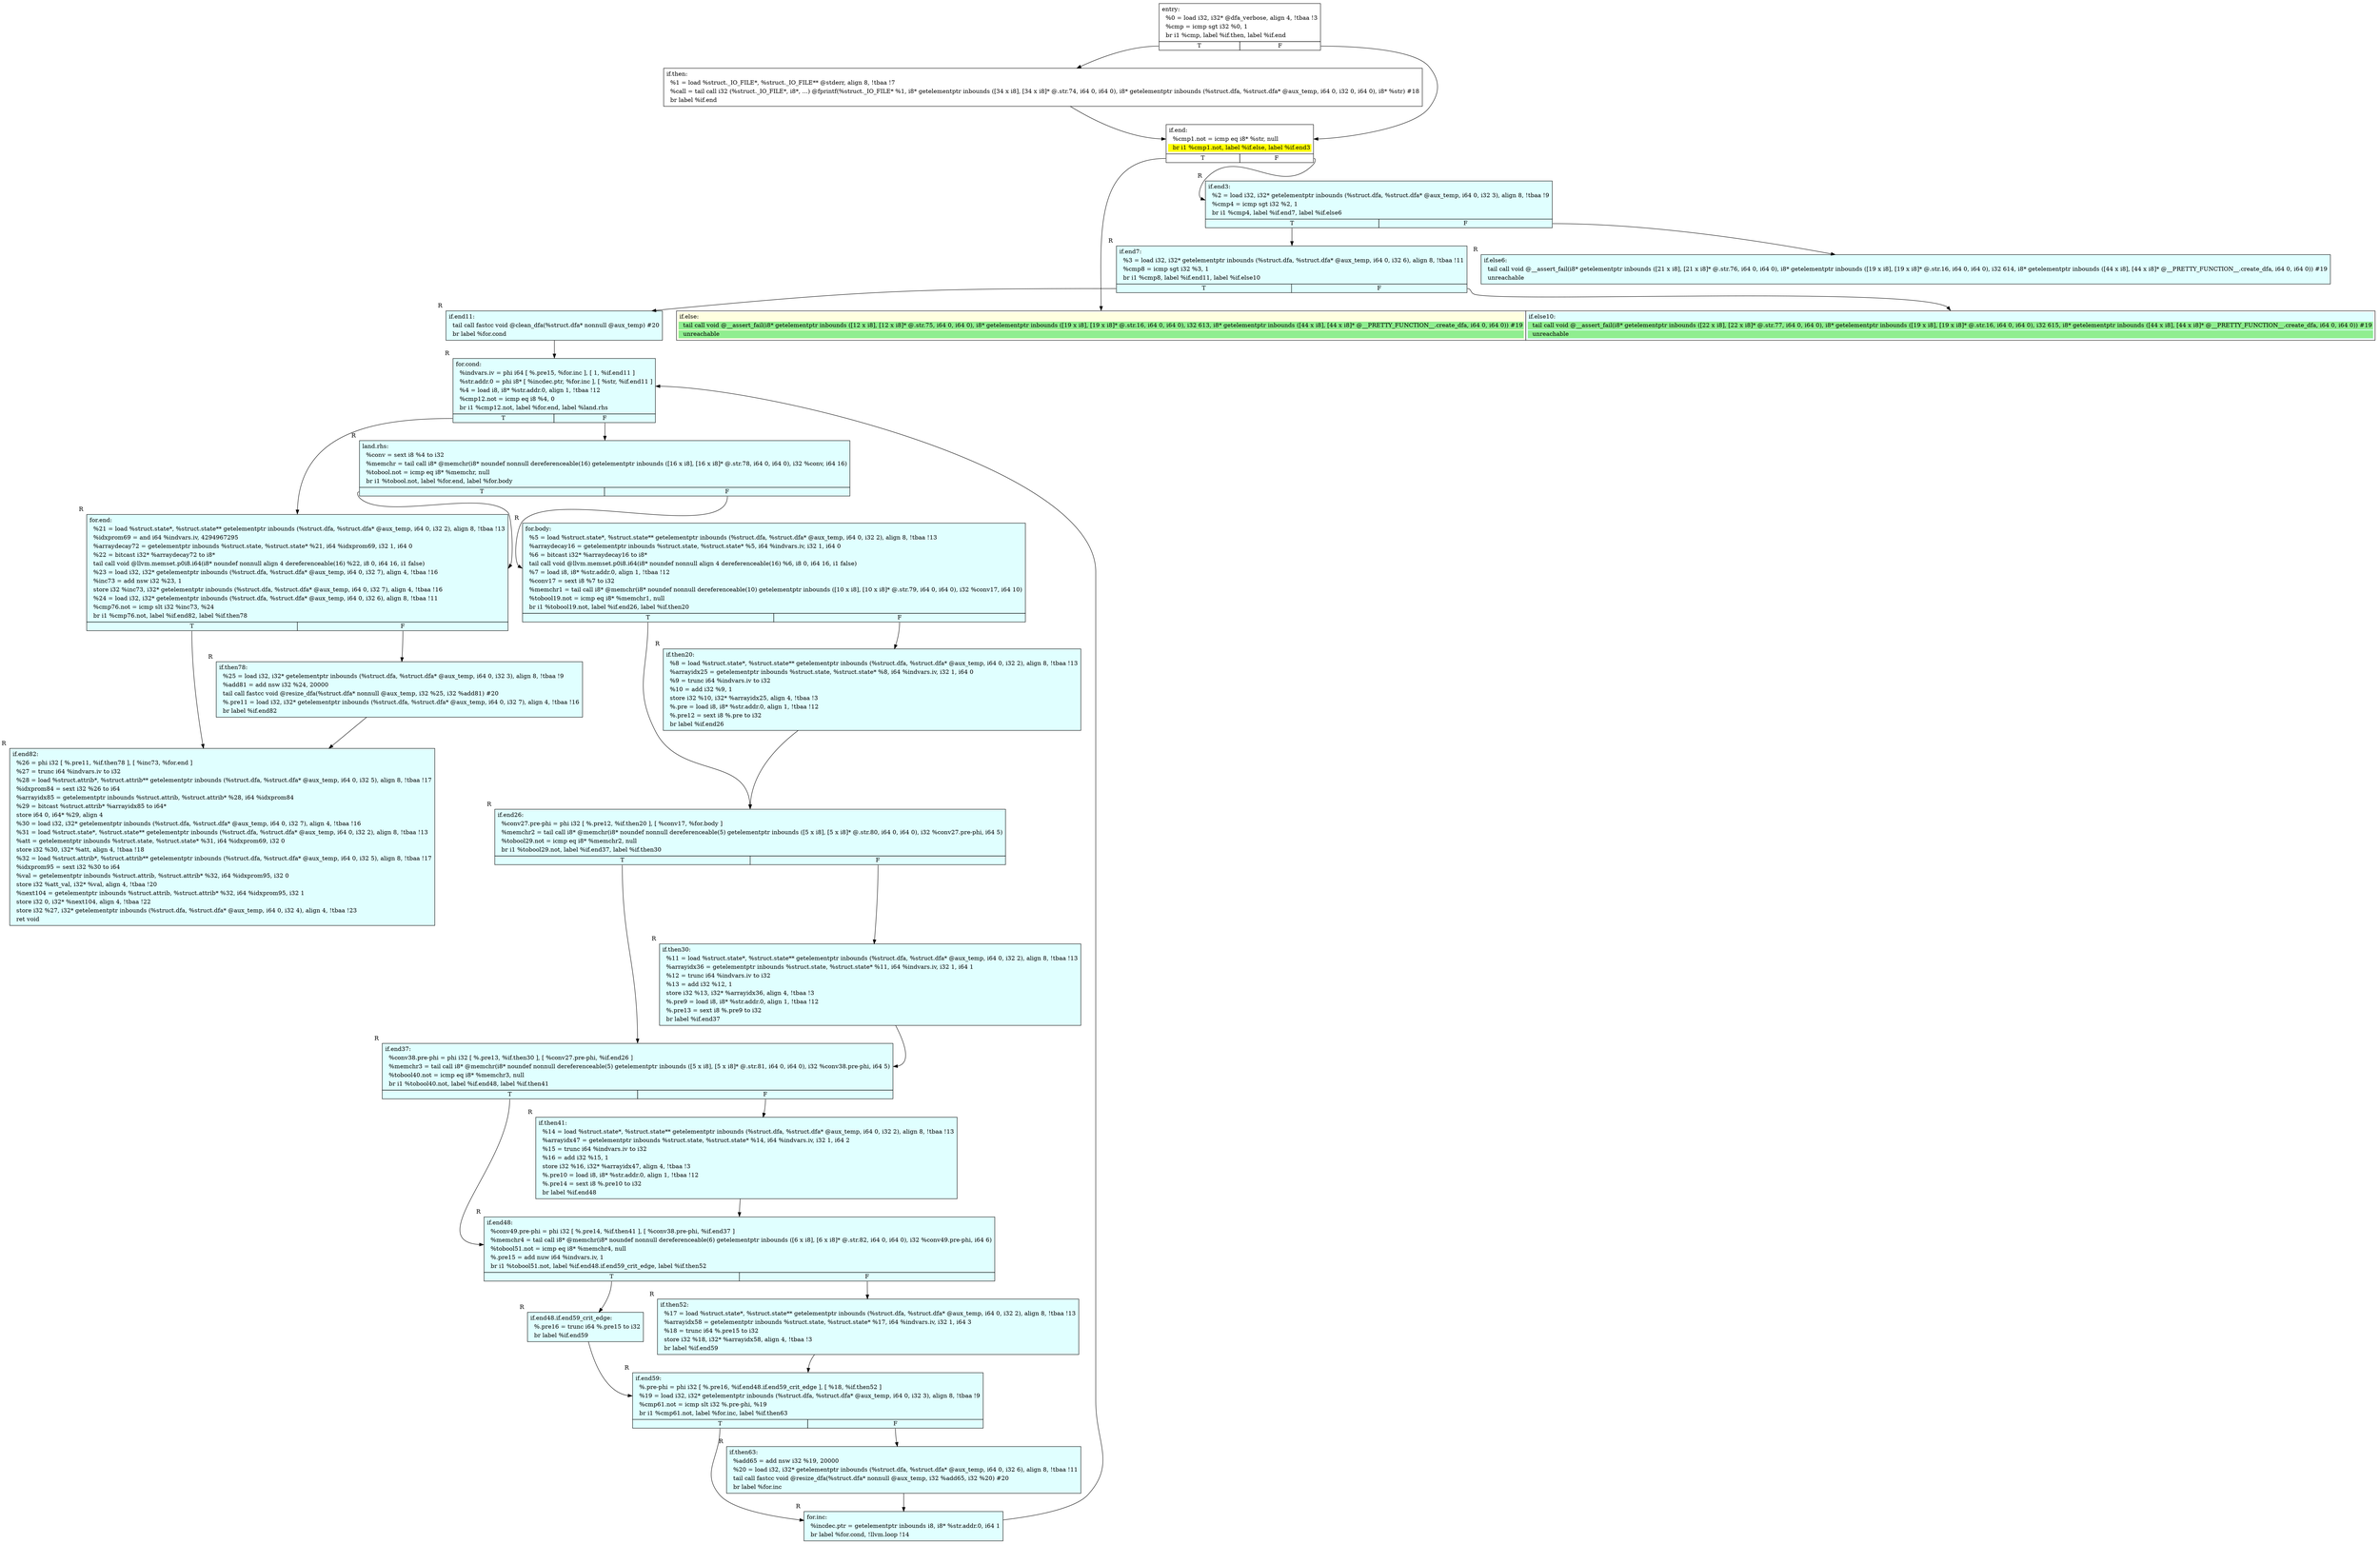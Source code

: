 digraph {
m_bb0 [shape = none, label  = <<table border="0" cellspacing="0">
<tr><td port="f1" border="1" colspan="2"><table bgcolor="LightYellow" border="0">
<tr><td align="left">if.else:</td></tr>
<tr><td bgcolor="lightgreen" align="left">  tail call void @__assert_fail(i8* getelementptr inbounds ([12 x i8], [12 x i8]* @.str.75, i64 0, i64 0), i8* getelementptr inbounds ([19 x i8], [19 x i8]* @.str.16, i64 0, i64 0), i32 613, i8* getelementptr inbounds ([44 x i8], [44 x i8]* @__PRETTY_FUNCTION__.create_dfa, i64 0, i64 0)) #19</td></tr>
<tr><td bgcolor="lightgreen" align="left">  unreachable</td></tr>
</table>
</td>
<td port="f2" border="1" colspan="2"><table bgcolor="LightCyan" border="0">
<tr><td align="left">if.else10:</td></tr>
<tr><td bgcolor="lightgreen" align="left">  tail call void @__assert_fail(i8* getelementptr inbounds ([22 x i8], [22 x i8]* @.str.77, i64 0, i64 0), i8* getelementptr inbounds ([19 x i8], [19 x i8]* @.str.16, i64 0, i64 0), i32 615, i8* getelementptr inbounds ([44 x i8], [44 x i8]* @__PRETTY_FUNCTION__.create_dfa, i64 0, i64 0)) #19</td></tr>
<tr><td bgcolor="lightgreen" align="left">  unreachable</td></tr>
</table>
</td></tr>
</table>> ]
f_bb0 [shape = none, label  = <<table  border="0" cellspacing="0">
<tr><td port="f" border="1" colspan="2"><table border="0">
<tr><td align="left">entry:</td></tr>
<tr><td align="left">  %0 = load i32, i32* @dfa_verbose, align 4, !tbaa !3</td></tr>
<tr><td align="left">  %cmp = icmp sgt i32 %0, 1</td></tr>
<tr><td align="left">  br i1 %cmp, label %if.then, label %if.end</td></tr>
</table>
</td></tr>
<tr><td border="1" port="fT">T</td><td border="1" port="fF">F</td></tr>
</table>> ]
f_bb1 [shape = none, label  = <<table  border="0" cellspacing="0">
<tr><td port="f" border="1"><table border="0">
<tr><td align="left">if.then:</td></tr>
<tr><td align="left">  %1 = load %struct._IO_FILE*, %struct._IO_FILE** @stderr, align 8, !tbaa !7</td></tr>
<tr><td align="left">  %call = tail call i32 (%struct._IO_FILE*, i8*, ...) @fprintf(%struct._IO_FILE* %1, i8* getelementptr inbounds ([34 x i8], [34 x i8]* @.str.74, i64 0, i64 0), i8* getelementptr inbounds (%struct.dfa, %struct.dfa* @aux_temp, i64 0, i32 0, i64 0), i8* %str) #18</td></tr>
<tr><td align="left">  br label %if.end</td></tr>
</table>
</td></tr>
</table>> ]
f_bb2 [shape = none, label  = <<table  border="0" cellspacing="0">
<tr><td port="f" border="1" colspan="2"><table border="0">
<tr><td align="left">if.end:</td></tr>
<tr><td align="left">  %cmp1.not = icmp eq i8* %str, null</td></tr>
<tr><td bgcolor="yellow" align="left">  br i1 %cmp1.not, label %if.else, label %if.end3</td></tr>
</table>
</td></tr>
<tr><td border="1" port="fT">T</td><td border="1" port="fF">F</td></tr>
</table>> ]
f_bb3 [shape = none,  xlabel="R", label  = <<table  bgcolor="LightCyan"  border="0" cellspacing="0">
<tr><td port="f" border="1" colspan="2"><table border="0">
<tr><td align="left">if.end3:</td></tr>
<tr><td align="left">  %2 = load i32, i32* getelementptr inbounds (%struct.dfa, %struct.dfa* @aux_temp, i64 0, i32 3), align 8, !tbaa !9</td></tr>
<tr><td align="left">  %cmp4 = icmp sgt i32 %2, 1</td></tr>
<tr><td align="left">  br i1 %cmp4, label %if.end7, label %if.else6</td></tr>
</table>
</td></tr>
<tr><td border="1" port="fT">T</td><td border="1" port="fF">F</td></tr>
</table>> ]
f_bb4 [shape = none,  xlabel="R", label  = <<table  bgcolor="LightCyan"  border="0" cellspacing="0">
<tr><td port="f" border="1"><table border="0">
<tr><td align="left">if.else6:</td></tr>
<tr><td align="left">  tail call void @__assert_fail(i8* getelementptr inbounds ([21 x i8], [21 x i8]* @.str.76, i64 0, i64 0), i8* getelementptr inbounds ([19 x i8], [19 x i8]* @.str.16, i64 0, i64 0), i32 614, i8* getelementptr inbounds ([44 x i8], [44 x i8]* @__PRETTY_FUNCTION__.create_dfa, i64 0, i64 0)) #19</td></tr>
<tr><td align="left">  unreachable</td></tr>
</table>
</td></tr>
</table>> ]
f_bb5 [shape = none,  xlabel="R", label  = <<table  bgcolor="LightCyan"  border="0" cellspacing="0">
<tr><td port="f" border="1" colspan="2"><table border="0">
<tr><td align="left">if.end7:</td></tr>
<tr><td align="left">  %3 = load i32, i32* getelementptr inbounds (%struct.dfa, %struct.dfa* @aux_temp, i64 0, i32 6), align 8, !tbaa !11</td></tr>
<tr><td align="left">  %cmp8 = icmp sgt i32 %3, 1</td></tr>
<tr><td align="left">  br i1 %cmp8, label %if.end11, label %if.else10</td></tr>
</table>
</td></tr>
<tr><td border="1" port="fT">T</td><td border="1" port="fF">F</td></tr>
</table>> ]
f_bb6 [shape = none,  xlabel="R", label  = <<table  bgcolor="LightCyan"  border="0" cellspacing="0">
<tr><td port="f" border="1"><table border="0">
<tr><td align="left">if.end11:</td></tr>
<tr><td align="left">  tail call fastcc void @clean_dfa(%struct.dfa* nonnull @aux_temp) #20</td></tr>
<tr><td align="left">  br label %for.cond</td></tr>
</table>
</td></tr>
</table>> ]
f_bb7 [shape = none,  xlabel="R", label  = <<table  bgcolor="LightCyan"  border="0" cellspacing="0">
<tr><td port="f" border="1" colspan="2"><table border="0">
<tr><td align="left">for.cond:</td></tr>
<tr><td align="left">  %indvars.iv = phi i64 [ %.pre15, %for.inc ], [ 1, %if.end11 ]</td></tr>
<tr><td align="left">  %str.addr.0 = phi i8* [ %incdec.ptr, %for.inc ], [ %str, %if.end11 ]</td></tr>
<tr><td align="left">  %4 = load i8, i8* %str.addr.0, align 1, !tbaa !12</td></tr>
<tr><td align="left">  %cmp12.not = icmp eq i8 %4, 0</td></tr>
<tr><td align="left">  br i1 %cmp12.not, label %for.end, label %land.rhs</td></tr>
</table>
</td></tr>
<tr><td border="1" port="fT">T</td><td border="1" port="fF">F</td></tr>
</table>> ]
f_bb8 [shape = none,  xlabel="R", label  = <<table  bgcolor="LightCyan"  border="0" cellspacing="0">
<tr><td port="f" border="1" colspan="2"><table border="0">
<tr><td align="left">land.rhs:</td></tr>
<tr><td align="left">  %conv = sext i8 %4 to i32</td></tr>
<tr><td align="left">  %memchr = tail call i8* @memchr(i8* noundef nonnull dereferenceable(16) getelementptr inbounds ([16 x i8], [16 x i8]* @.str.78, i64 0, i64 0), i32 %conv, i64 16)</td></tr>
<tr><td align="left">  %tobool.not = icmp eq i8* %memchr, null</td></tr>
<tr><td align="left">  br i1 %tobool.not, label %for.end, label %for.body</td></tr>
</table>
</td></tr>
<tr><td border="1" port="fT">T</td><td border="1" port="fF">F</td></tr>
</table>> ]
f_bb9 [shape = none,  xlabel="R", label  = <<table  bgcolor="LightCyan"  border="0" cellspacing="0">
<tr><td port="f" border="1" colspan="2"><table border="0">
<tr><td align="left">for.body:</td></tr>
<tr><td align="left">  %5 = load %struct.state*, %struct.state** getelementptr inbounds (%struct.dfa, %struct.dfa* @aux_temp, i64 0, i32 2), align 8, !tbaa !13</td></tr>
<tr><td align="left">  %arraydecay16 = getelementptr inbounds %struct.state, %struct.state* %5, i64 %indvars.iv, i32 1, i64 0</td></tr>
<tr><td align="left">  %6 = bitcast i32* %arraydecay16 to i8*</td></tr>
<tr><td align="left">  tail call void @llvm.memset.p0i8.i64(i8* noundef nonnull align 4 dereferenceable(16) %6, i8 0, i64 16, i1 false)</td></tr>
<tr><td align="left">  %7 = load i8, i8* %str.addr.0, align 1, !tbaa !12</td></tr>
<tr><td align="left">  %conv17 = sext i8 %7 to i32</td></tr>
<tr><td align="left">  %memchr1 = tail call i8* @memchr(i8* noundef nonnull dereferenceable(10) getelementptr inbounds ([10 x i8], [10 x i8]* @.str.79, i64 0, i64 0), i32 %conv17, i64 10)</td></tr>
<tr><td align="left">  %tobool19.not = icmp eq i8* %memchr1, null</td></tr>
<tr><td align="left">  br i1 %tobool19.not, label %if.end26, label %if.then20</td></tr>
</table>
</td></tr>
<tr><td border="1" port="fT">T</td><td border="1" port="fF">F</td></tr>
</table>> ]
f_bb10 [shape = none,  xlabel="R", label  = <<table  bgcolor="LightCyan"  border="0" cellspacing="0">
<tr><td port="f" border="1"><table border="0">
<tr><td align="left">if.then20:</td></tr>
<tr><td align="left">  %8 = load %struct.state*, %struct.state** getelementptr inbounds (%struct.dfa, %struct.dfa* @aux_temp, i64 0, i32 2), align 8, !tbaa !13</td></tr>
<tr><td align="left">  %arrayidx25 = getelementptr inbounds %struct.state, %struct.state* %8, i64 %indvars.iv, i32 1, i64 0</td></tr>
<tr><td align="left">  %9 = trunc i64 %indvars.iv to i32</td></tr>
<tr><td align="left">  %10 = add i32 %9, 1</td></tr>
<tr><td align="left">  store i32 %10, i32* %arrayidx25, align 4, !tbaa !3</td></tr>
<tr><td align="left">  %.pre = load i8, i8* %str.addr.0, align 1, !tbaa !12</td></tr>
<tr><td align="left">  %.pre12 = sext i8 %.pre to i32</td></tr>
<tr><td align="left">  br label %if.end26</td></tr>
</table>
</td></tr>
</table>> ]
f_bb11 [shape = none,  xlabel="R", label  = <<table  bgcolor="LightCyan"  border="0" cellspacing="0">
<tr><td port="f" border="1" colspan="2"><table border="0">
<tr><td align="left">if.end26:</td></tr>
<tr><td align="left">  %conv27.pre-phi = phi i32 [ %.pre12, %if.then20 ], [ %conv17, %for.body ]</td></tr>
<tr><td align="left">  %memchr2 = tail call i8* @memchr(i8* noundef nonnull dereferenceable(5) getelementptr inbounds ([5 x i8], [5 x i8]* @.str.80, i64 0, i64 0), i32 %conv27.pre-phi, i64 5)</td></tr>
<tr><td align="left">  %tobool29.not = icmp eq i8* %memchr2, null</td></tr>
<tr><td align="left">  br i1 %tobool29.not, label %if.end37, label %if.then30</td></tr>
</table>
</td></tr>
<tr><td border="1" port="fT">T</td><td border="1" port="fF">F</td></tr>
</table>> ]
f_bb12 [shape = none,  xlabel="R", label  = <<table  bgcolor="LightCyan"  border="0" cellspacing="0">
<tr><td port="f" border="1"><table border="0">
<tr><td align="left">if.then30:</td></tr>
<tr><td align="left">  %11 = load %struct.state*, %struct.state** getelementptr inbounds (%struct.dfa, %struct.dfa* @aux_temp, i64 0, i32 2), align 8, !tbaa !13</td></tr>
<tr><td align="left">  %arrayidx36 = getelementptr inbounds %struct.state, %struct.state* %11, i64 %indvars.iv, i32 1, i64 1</td></tr>
<tr><td align="left">  %12 = trunc i64 %indvars.iv to i32</td></tr>
<tr><td align="left">  %13 = add i32 %12, 1</td></tr>
<tr><td align="left">  store i32 %13, i32* %arrayidx36, align 4, !tbaa !3</td></tr>
<tr><td align="left">  %.pre9 = load i8, i8* %str.addr.0, align 1, !tbaa !12</td></tr>
<tr><td align="left">  %.pre13 = sext i8 %.pre9 to i32</td></tr>
<tr><td align="left">  br label %if.end37</td></tr>
</table>
</td></tr>
</table>> ]
f_bb13 [shape = none,  xlabel="R", label  = <<table  bgcolor="LightCyan"  border="0" cellspacing="0">
<tr><td port="f" border="1" colspan="2"><table border="0">
<tr><td align="left">if.end37:</td></tr>
<tr><td align="left">  %conv38.pre-phi = phi i32 [ %.pre13, %if.then30 ], [ %conv27.pre-phi, %if.end26 ]</td></tr>
<tr><td align="left">  %memchr3 = tail call i8* @memchr(i8* noundef nonnull dereferenceable(5) getelementptr inbounds ([5 x i8], [5 x i8]* @.str.81, i64 0, i64 0), i32 %conv38.pre-phi, i64 5)</td></tr>
<tr><td align="left">  %tobool40.not = icmp eq i8* %memchr3, null</td></tr>
<tr><td align="left">  br i1 %tobool40.not, label %if.end48, label %if.then41</td></tr>
</table>
</td></tr>
<tr><td border="1" port="fT">T</td><td border="1" port="fF">F</td></tr>
</table>> ]
f_bb14 [shape = none,  xlabel="R", label  = <<table  bgcolor="LightCyan"  border="0" cellspacing="0">
<tr><td port="f" border="1"><table border="0">
<tr><td align="left">if.then41:</td></tr>
<tr><td align="left">  %14 = load %struct.state*, %struct.state** getelementptr inbounds (%struct.dfa, %struct.dfa* @aux_temp, i64 0, i32 2), align 8, !tbaa !13</td></tr>
<tr><td align="left">  %arrayidx47 = getelementptr inbounds %struct.state, %struct.state* %14, i64 %indvars.iv, i32 1, i64 2</td></tr>
<tr><td align="left">  %15 = trunc i64 %indvars.iv to i32</td></tr>
<tr><td align="left">  %16 = add i32 %15, 1</td></tr>
<tr><td align="left">  store i32 %16, i32* %arrayidx47, align 4, !tbaa !3</td></tr>
<tr><td align="left">  %.pre10 = load i8, i8* %str.addr.0, align 1, !tbaa !12</td></tr>
<tr><td align="left">  %.pre14 = sext i8 %.pre10 to i32</td></tr>
<tr><td align="left">  br label %if.end48</td></tr>
</table>
</td></tr>
</table>> ]
f_bb15 [shape = none,  xlabel="R", label  = <<table  bgcolor="LightCyan"  border="0" cellspacing="0">
<tr><td port="f" border="1" colspan="2"><table border="0">
<tr><td align="left">if.end48:</td></tr>
<tr><td align="left">  %conv49.pre-phi = phi i32 [ %.pre14, %if.then41 ], [ %conv38.pre-phi, %if.end37 ]</td></tr>
<tr><td align="left">  %memchr4 = tail call i8* @memchr(i8* noundef nonnull dereferenceable(6) getelementptr inbounds ([6 x i8], [6 x i8]* @.str.82, i64 0, i64 0), i32 %conv49.pre-phi, i64 6)</td></tr>
<tr><td align="left">  %tobool51.not = icmp eq i8* %memchr4, null</td></tr>
<tr><td align="left">  %.pre15 = add nuw i64 %indvars.iv, 1</td></tr>
<tr><td align="left">  br i1 %tobool51.not, label %if.end48.if.end59_crit_edge, label %if.then52</td></tr>
</table>
</td></tr>
<tr><td border="1" port="fT">T</td><td border="1" port="fF">F</td></tr>
</table>> ]
f_bb16 [shape = none,  xlabel="R", label  = <<table  bgcolor="LightCyan"  border="0" cellspacing="0">
<tr><td port="f" border="1"><table border="0">
<tr><td align="left">if.end48.if.end59_crit_edge:</td></tr>
<tr><td align="left">  %.pre16 = trunc i64 %.pre15 to i32</td></tr>
<tr><td align="left">  br label %if.end59</td></tr>
</table>
</td></tr>
</table>> ]
f_bb17 [shape = none,  xlabel="R", label  = <<table  bgcolor="LightCyan"  border="0" cellspacing="0">
<tr><td port="f" border="1"><table border="0">
<tr><td align="left">if.then52:</td></tr>
<tr><td align="left">  %17 = load %struct.state*, %struct.state** getelementptr inbounds (%struct.dfa, %struct.dfa* @aux_temp, i64 0, i32 2), align 8, !tbaa !13</td></tr>
<tr><td align="left">  %arrayidx58 = getelementptr inbounds %struct.state, %struct.state* %17, i64 %indvars.iv, i32 1, i64 3</td></tr>
<tr><td align="left">  %18 = trunc i64 %.pre15 to i32</td></tr>
<tr><td align="left">  store i32 %18, i32* %arrayidx58, align 4, !tbaa !3</td></tr>
<tr><td align="left">  br label %if.end59</td></tr>
</table>
</td></tr>
</table>> ]
f_bb18 [shape = none,  xlabel="R", label  = <<table  bgcolor="LightCyan"  border="0" cellspacing="0">
<tr><td port="f" border="1" colspan="2"><table border="0">
<tr><td align="left">if.end59:</td></tr>
<tr><td align="left">  %.pre-phi = phi i32 [ %.pre16, %if.end48.if.end59_crit_edge ], [ %18, %if.then52 ]</td></tr>
<tr><td align="left">  %19 = load i32, i32* getelementptr inbounds (%struct.dfa, %struct.dfa* @aux_temp, i64 0, i32 3), align 8, !tbaa !9</td></tr>
<tr><td align="left">  %cmp61.not = icmp slt i32 %.pre-phi, %19</td></tr>
<tr><td align="left">  br i1 %cmp61.not, label %for.inc, label %if.then63</td></tr>
</table>
</td></tr>
<tr><td border="1" port="fT">T</td><td border="1" port="fF">F</td></tr>
</table>> ]
f_bb19 [shape = none,  xlabel="R", label  = <<table  bgcolor="LightCyan"  border="0" cellspacing="0">
<tr><td port="f" border="1"><table border="0">
<tr><td align="left">if.then63:</td></tr>
<tr><td align="left">  %add65 = add nsw i32 %19, 20000</td></tr>
<tr><td align="left">  %20 = load i32, i32* getelementptr inbounds (%struct.dfa, %struct.dfa* @aux_temp, i64 0, i32 6), align 8, !tbaa !11</td></tr>
<tr><td align="left">  tail call fastcc void @resize_dfa(%struct.dfa* nonnull @aux_temp, i32 %add65, i32 %20) #20</td></tr>
<tr><td align="left">  br label %for.inc</td></tr>
</table>
</td></tr>
</table>> ]
f_bb20 [shape = none,  xlabel="R", label  = <<table  bgcolor="LightCyan"  border="0" cellspacing="0">
<tr><td port="f" border="1"><table border="0">
<tr><td align="left">for.inc:</td></tr>
<tr><td align="left">  %incdec.ptr = getelementptr inbounds i8, i8* %str.addr.0, i64 1</td></tr>
<tr><td align="left">  br label %for.cond, !llvm.loop !14</td></tr>
</table>
</td></tr>
</table>> ]
f_bb21 [shape = none,  xlabel="R", label  = <<table  bgcolor="LightCyan"  border="0" cellspacing="0">
<tr><td port="f" border="1" colspan="2"><table border="0">
<tr><td align="left">for.end:</td></tr>
<tr><td align="left">  %21 = load %struct.state*, %struct.state** getelementptr inbounds (%struct.dfa, %struct.dfa* @aux_temp, i64 0, i32 2), align 8, !tbaa !13</td></tr>
<tr><td align="left">  %idxprom69 = and i64 %indvars.iv, 4294967295</td></tr>
<tr><td align="left">  %arraydecay72 = getelementptr inbounds %struct.state, %struct.state* %21, i64 %idxprom69, i32 1, i64 0</td></tr>
<tr><td align="left">  %22 = bitcast i32* %arraydecay72 to i8*</td></tr>
<tr><td align="left">  tail call void @llvm.memset.p0i8.i64(i8* noundef nonnull align 4 dereferenceable(16) %22, i8 0, i64 16, i1 false)</td></tr>
<tr><td align="left">  %23 = load i32, i32* getelementptr inbounds (%struct.dfa, %struct.dfa* @aux_temp, i64 0, i32 7), align 4, !tbaa !16</td></tr>
<tr><td align="left">  %inc73 = add nsw i32 %23, 1</td></tr>
<tr><td align="left">  store i32 %inc73, i32* getelementptr inbounds (%struct.dfa, %struct.dfa* @aux_temp, i64 0, i32 7), align 4, !tbaa !16</td></tr>
<tr><td align="left">  %24 = load i32, i32* getelementptr inbounds (%struct.dfa, %struct.dfa* @aux_temp, i64 0, i32 6), align 8, !tbaa !11</td></tr>
<tr><td align="left">  %cmp76.not = icmp slt i32 %inc73, %24</td></tr>
<tr><td align="left">  br i1 %cmp76.not, label %if.end82, label %if.then78</td></tr>
</table>
</td></tr>
<tr><td border="1" port="fT">T</td><td border="1" port="fF">F</td></tr>
</table>> ]
f_bb22 [shape = none,  xlabel="R", label  = <<table  bgcolor="LightCyan"  border="0" cellspacing="0">
<tr><td port="f" border="1"><table border="0">
<tr><td align="left">if.then78:</td></tr>
<tr><td align="left">  %25 = load i32, i32* getelementptr inbounds (%struct.dfa, %struct.dfa* @aux_temp, i64 0, i32 3), align 8, !tbaa !9</td></tr>
<tr><td align="left">  %add81 = add nsw i32 %24, 20000</td></tr>
<tr><td align="left">  tail call fastcc void @resize_dfa(%struct.dfa* nonnull @aux_temp, i32 %25, i32 %add81) #20</td></tr>
<tr><td align="left">  %.pre11 = load i32, i32* getelementptr inbounds (%struct.dfa, %struct.dfa* @aux_temp, i64 0, i32 7), align 4, !tbaa !16</td></tr>
<tr><td align="left">  br label %if.end82</td></tr>
</table>
</td></tr>
</table>> ]
f_bb23 [shape = none,  xlabel="R", label  = <<table  bgcolor="LightCyan"  border="0" cellspacing="0">
<tr><td port="f" border="1"><table border="0">
<tr><td align="left">if.end82:</td></tr>
<tr><td align="left">  %26 = phi i32 [ %.pre11, %if.then78 ], [ %inc73, %for.end ]</td></tr>
<tr><td align="left">  %27 = trunc i64 %indvars.iv to i32</td></tr>
<tr><td align="left">  %28 = load %struct.attrib*, %struct.attrib** getelementptr inbounds (%struct.dfa, %struct.dfa* @aux_temp, i64 0, i32 5), align 8, !tbaa !17</td></tr>
<tr><td align="left">  %idxprom84 = sext i32 %26 to i64</td></tr>
<tr><td align="left">  %arrayidx85 = getelementptr inbounds %struct.attrib, %struct.attrib* %28, i64 %idxprom84</td></tr>
<tr><td align="left">  %29 = bitcast %struct.attrib* %arrayidx85 to i64*</td></tr>
<tr><td align="left">  store i64 0, i64* %29, align 4</td></tr>
<tr><td align="left">  %30 = load i32, i32* getelementptr inbounds (%struct.dfa, %struct.dfa* @aux_temp, i64 0, i32 7), align 4, !tbaa !16</td></tr>
<tr><td align="left">  %31 = load %struct.state*, %struct.state** getelementptr inbounds (%struct.dfa, %struct.dfa* @aux_temp, i64 0, i32 2), align 8, !tbaa !13</td></tr>
<tr><td align="left">  %att = getelementptr inbounds %struct.state, %struct.state* %31, i64 %idxprom69, i32 0</td></tr>
<tr><td align="left">  store i32 %30, i32* %att, align 4, !tbaa !18</td></tr>
<tr><td align="left">  %32 = load %struct.attrib*, %struct.attrib** getelementptr inbounds (%struct.dfa, %struct.dfa* @aux_temp, i64 0, i32 5), align 8, !tbaa !17</td></tr>
<tr><td align="left">  %idxprom95 = sext i32 %30 to i64</td></tr>
<tr><td align="left">  %val = getelementptr inbounds %struct.attrib, %struct.attrib* %32, i64 %idxprom95, i32 0</td></tr>
<tr><td align="left">  store i32 %att_val, i32* %val, align 4, !tbaa !20</td></tr>
<tr><td align="left">  %next104 = getelementptr inbounds %struct.attrib, %struct.attrib* %32, i64 %idxprom95, i32 1</td></tr>
<tr><td align="left">  store i32 0, i32* %next104, align 4, !tbaa !22</td></tr>
<tr><td align="left">  store i32 %27, i32* getelementptr inbounds (%struct.dfa, %struct.dfa* @aux_temp, i64 0, i32 4), align 4, !tbaa !23</td></tr>
<tr><td align="left">  ret void</td></tr>
</table>
</td></tr>
</table>> ]
f_bb0:fT -> f_bb1:f
f_bb0:fF -> f_bb2:f
f_bb1:f -> f_bb2:f
f_bb2:fT -> m_bb0:f1
f_bb2:fF -> f_bb3:f
f_bb3:fT -> f_bb5:f
f_bb3:fF -> f_bb4:f
f_bb5:fT -> f_bb6:f
f_bb5:fF -> m_bb0:f2
f_bb6:f -> f_bb7:f
f_bb7:fT -> f_bb21:f
f_bb7:fF -> f_bb8:f
f_bb8:fT -> f_bb21:f
f_bb8:fF -> f_bb9:f
f_bb9:fT -> f_bb11:f
f_bb9:fF -> f_bb10:f
f_bb10:f -> f_bb11:f
f_bb11:fT -> f_bb13:f
f_bb11:fF -> f_bb12:f
f_bb12:f -> f_bb13:f
f_bb13:fT -> f_bb15:f
f_bb13:fF -> f_bb14:f
f_bb14:f -> f_bb15:f
f_bb15:fT -> f_bb16:f
f_bb15:fF -> f_bb17:f
f_bb16:f -> f_bb18:f
f_bb17:f -> f_bb18:f
f_bb18:fT -> f_bb20:f
f_bb18:fF -> f_bb19:f
f_bb19:f -> f_bb20:f
f_bb20:f -> f_bb7:f
f_bb21:fT -> f_bb23:f
f_bb21:fF -> f_bb22:f
f_bb22:f -> f_bb23:f
}

